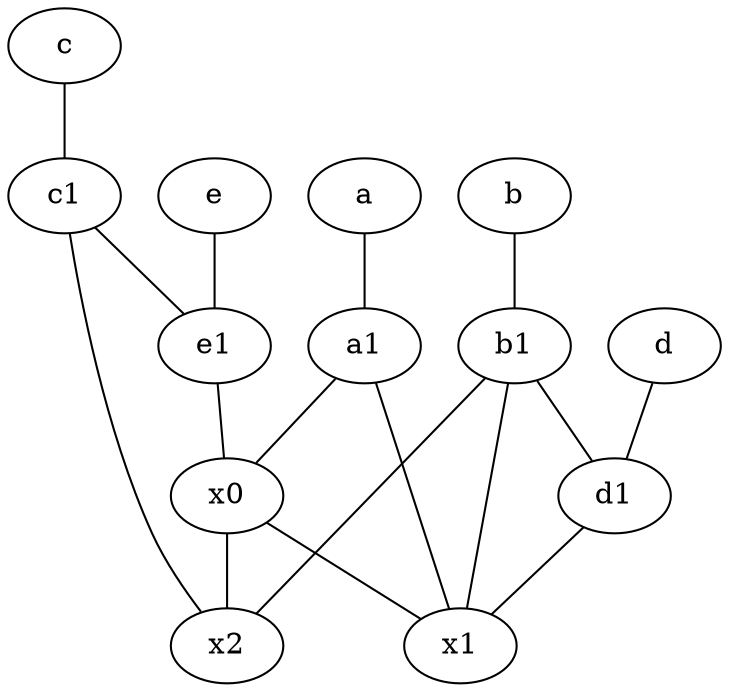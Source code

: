 graph {
	node [labelfontsize=50]
	e [labelfontsize=50 pos="7,9!"]
	d1 [labelfontsize=50 pos="3,5!"]
	c [labelfontsize=50 pos="4.5,2!"]
	d [labelfontsize=50 pos="2,5!"]
	e1 [labelfontsize=50 pos="7,7!"]
	x0 [labelfontsize=50]
	x2 [labelfontsize=50]
	x1 [labelfontsize=50]
	c1 [labelfontsize=50 pos="4.5,3!"]
	b1 [labelfontsize=50 pos="9,4!"]
	a1 [labelfontsize=50 pos="8,3!"]
	b [labelfontsize=50 pos="10,4!"]
	a [labelfontsize=50 pos="8,2!"]
	b -- b1
	b1 -- x2
	a1 -- x0
	e1 -- x0
	x0 -- x2
	a -- a1
	c -- c1
	d -- d1
	x0 -- x1
	c1 -- e1
	e -- e1
	d1 -- x1
	b1 -- x1
	a1 -- x1
	b1 -- d1
	c1 -- x2
}
